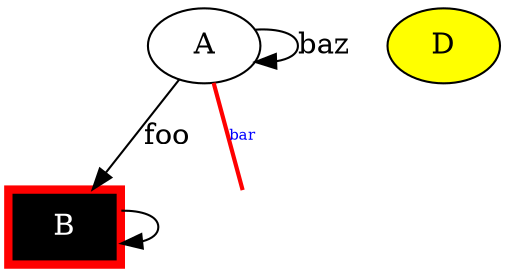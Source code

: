 digraph {
	A -> B [label=foo color=black dir=forward fontcolor=black penwidth=1.0]
	A -> C [label=bar color=red dir=none fontcolor=blue fontsize=7 penwidth=2.0]
	A -> A [label=baz color=black dir=forward fontcolor=black penwidth=1.0]
	B -> B [color=black dir=forward fontcolor=black penwidth=1.0]
	B [color=red fillcolor=black fontcolor=white penwidth=4.0 shape=box style=filled]
	C [style=invis]
	D [color=black fillcolor=yellow fontcolor=black penwidth=1.0 style=filled]
}

